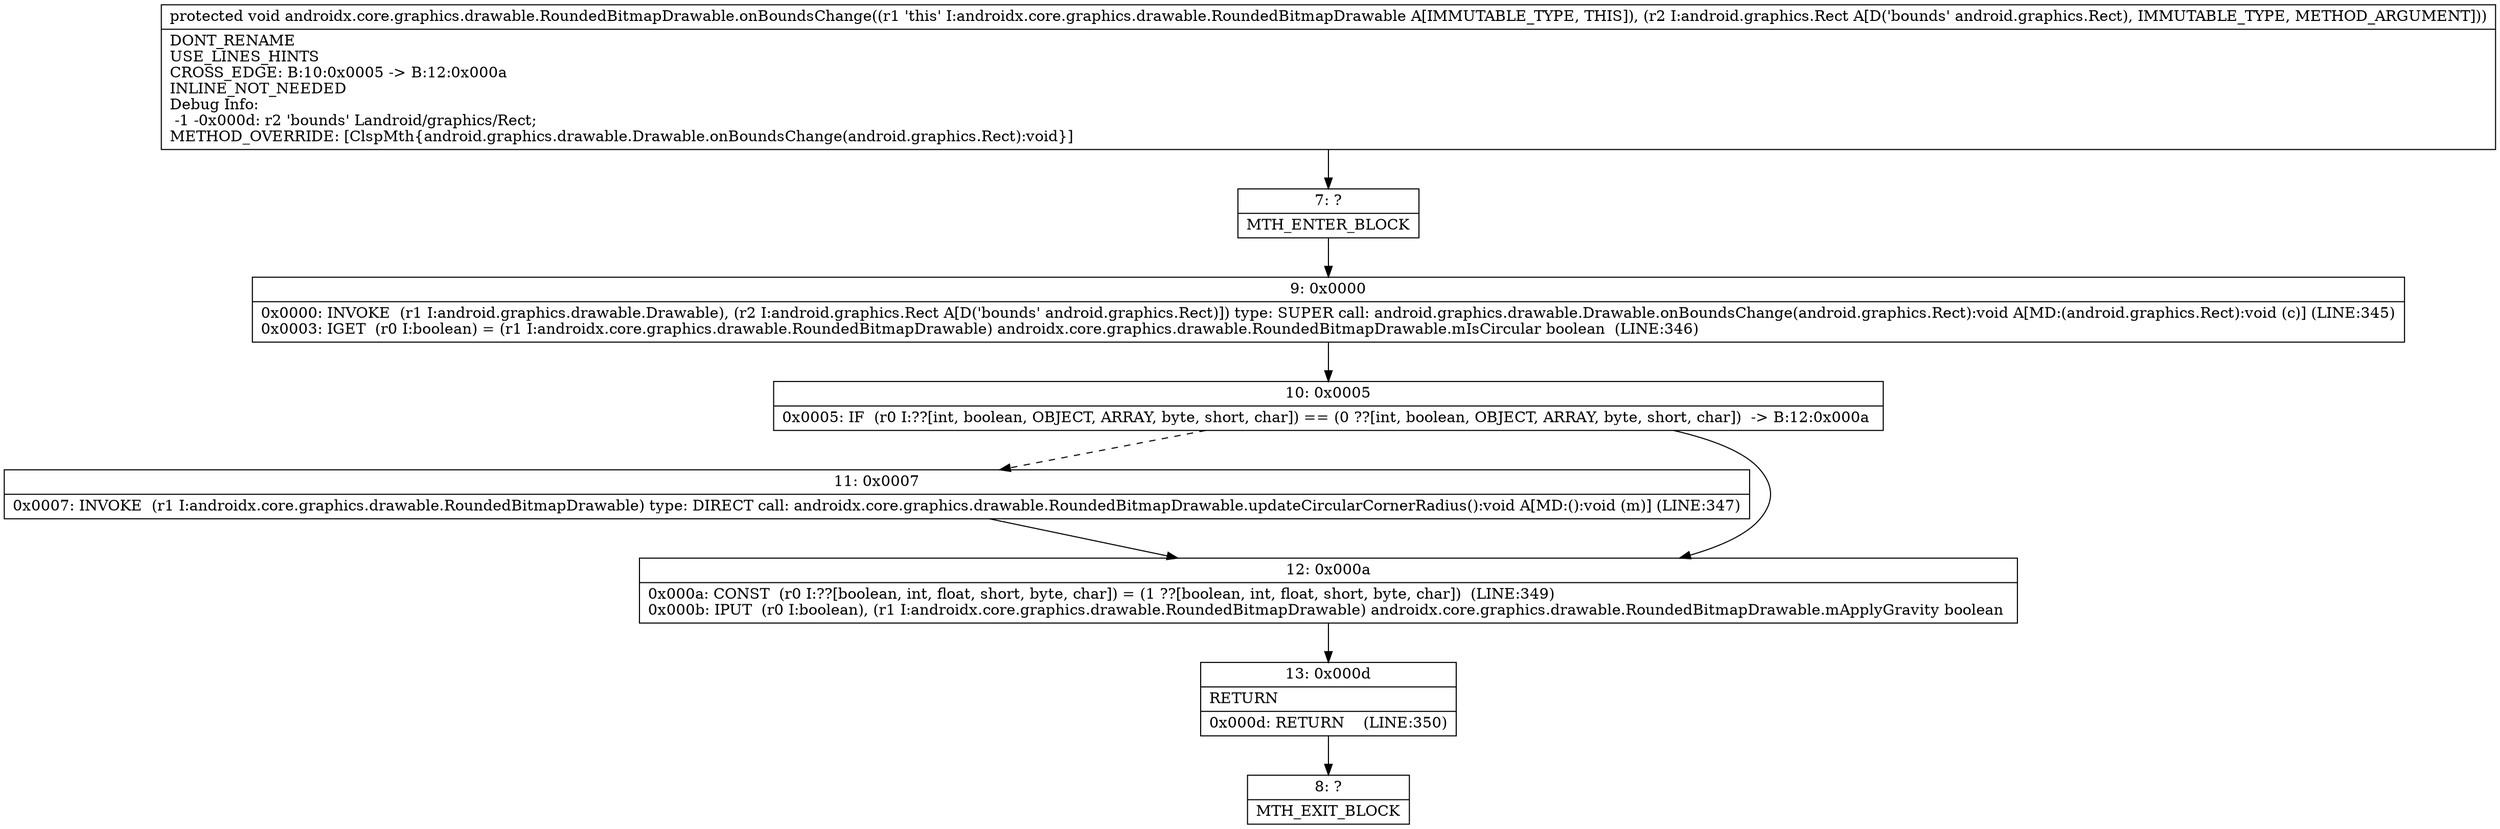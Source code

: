 digraph "CFG forandroidx.core.graphics.drawable.RoundedBitmapDrawable.onBoundsChange(Landroid\/graphics\/Rect;)V" {
Node_7 [shape=record,label="{7\:\ ?|MTH_ENTER_BLOCK\l}"];
Node_9 [shape=record,label="{9\:\ 0x0000|0x0000: INVOKE  (r1 I:android.graphics.drawable.Drawable), (r2 I:android.graphics.Rect A[D('bounds' android.graphics.Rect)]) type: SUPER call: android.graphics.drawable.Drawable.onBoundsChange(android.graphics.Rect):void A[MD:(android.graphics.Rect):void (c)] (LINE:345)\l0x0003: IGET  (r0 I:boolean) = (r1 I:androidx.core.graphics.drawable.RoundedBitmapDrawable) androidx.core.graphics.drawable.RoundedBitmapDrawable.mIsCircular boolean  (LINE:346)\l}"];
Node_10 [shape=record,label="{10\:\ 0x0005|0x0005: IF  (r0 I:??[int, boolean, OBJECT, ARRAY, byte, short, char]) == (0 ??[int, boolean, OBJECT, ARRAY, byte, short, char])  \-\> B:12:0x000a \l}"];
Node_11 [shape=record,label="{11\:\ 0x0007|0x0007: INVOKE  (r1 I:androidx.core.graphics.drawable.RoundedBitmapDrawable) type: DIRECT call: androidx.core.graphics.drawable.RoundedBitmapDrawable.updateCircularCornerRadius():void A[MD:():void (m)] (LINE:347)\l}"];
Node_12 [shape=record,label="{12\:\ 0x000a|0x000a: CONST  (r0 I:??[boolean, int, float, short, byte, char]) = (1 ??[boolean, int, float, short, byte, char])  (LINE:349)\l0x000b: IPUT  (r0 I:boolean), (r1 I:androidx.core.graphics.drawable.RoundedBitmapDrawable) androidx.core.graphics.drawable.RoundedBitmapDrawable.mApplyGravity boolean \l}"];
Node_13 [shape=record,label="{13\:\ 0x000d|RETURN\l|0x000d: RETURN    (LINE:350)\l}"];
Node_8 [shape=record,label="{8\:\ ?|MTH_EXIT_BLOCK\l}"];
MethodNode[shape=record,label="{protected void androidx.core.graphics.drawable.RoundedBitmapDrawable.onBoundsChange((r1 'this' I:androidx.core.graphics.drawable.RoundedBitmapDrawable A[IMMUTABLE_TYPE, THIS]), (r2 I:android.graphics.Rect A[D('bounds' android.graphics.Rect), IMMUTABLE_TYPE, METHOD_ARGUMENT]))  | DONT_RENAME\lUSE_LINES_HINTS\lCROSS_EDGE: B:10:0x0005 \-\> B:12:0x000a\lINLINE_NOT_NEEDED\lDebug Info:\l  \-1 \-0x000d: r2 'bounds' Landroid\/graphics\/Rect;\lMETHOD_OVERRIDE: [ClspMth\{android.graphics.drawable.Drawable.onBoundsChange(android.graphics.Rect):void\}]\l}"];
MethodNode -> Node_7;Node_7 -> Node_9;
Node_9 -> Node_10;
Node_10 -> Node_11[style=dashed];
Node_10 -> Node_12;
Node_11 -> Node_12;
Node_12 -> Node_13;
Node_13 -> Node_8;
}

